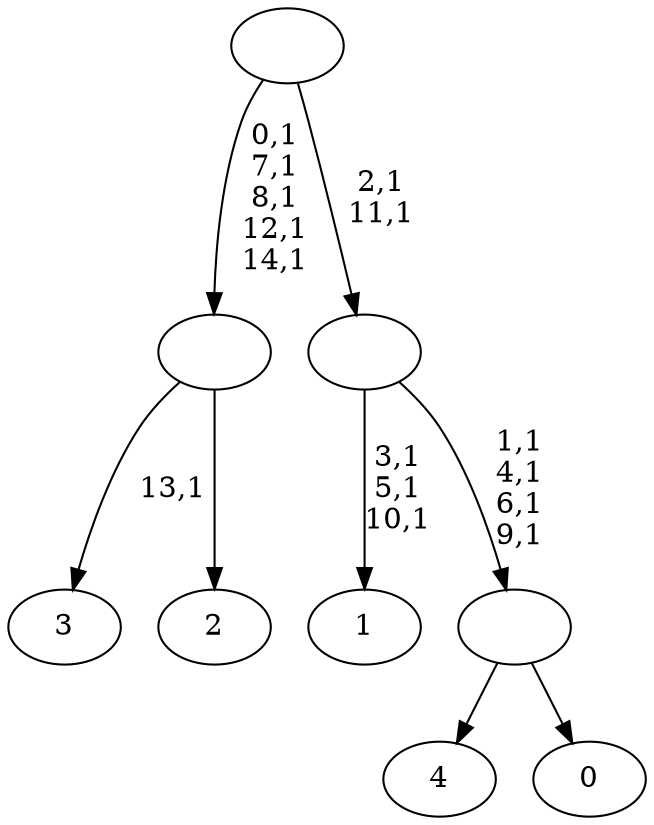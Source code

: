 digraph T {
	20 [label="4"]
	19 [label="3"]
	17 [label="2"]
	16 [label=""]
	11 [label="1"]
	7 [label="0"]
	6 [label=""]
	2 [label=""]
	0 [label=""]
	16 -> 19 [label="13,1"]
	16 -> 17 [label=""]
	6 -> 20 [label=""]
	6 -> 7 [label=""]
	2 -> 6 [label="1,1\n4,1\n6,1\n9,1"]
	2 -> 11 [label="3,1\n5,1\n10,1"]
	0 -> 2 [label="2,1\n11,1"]
	0 -> 16 [label="0,1\n7,1\n8,1\n12,1\n14,1"]
}
